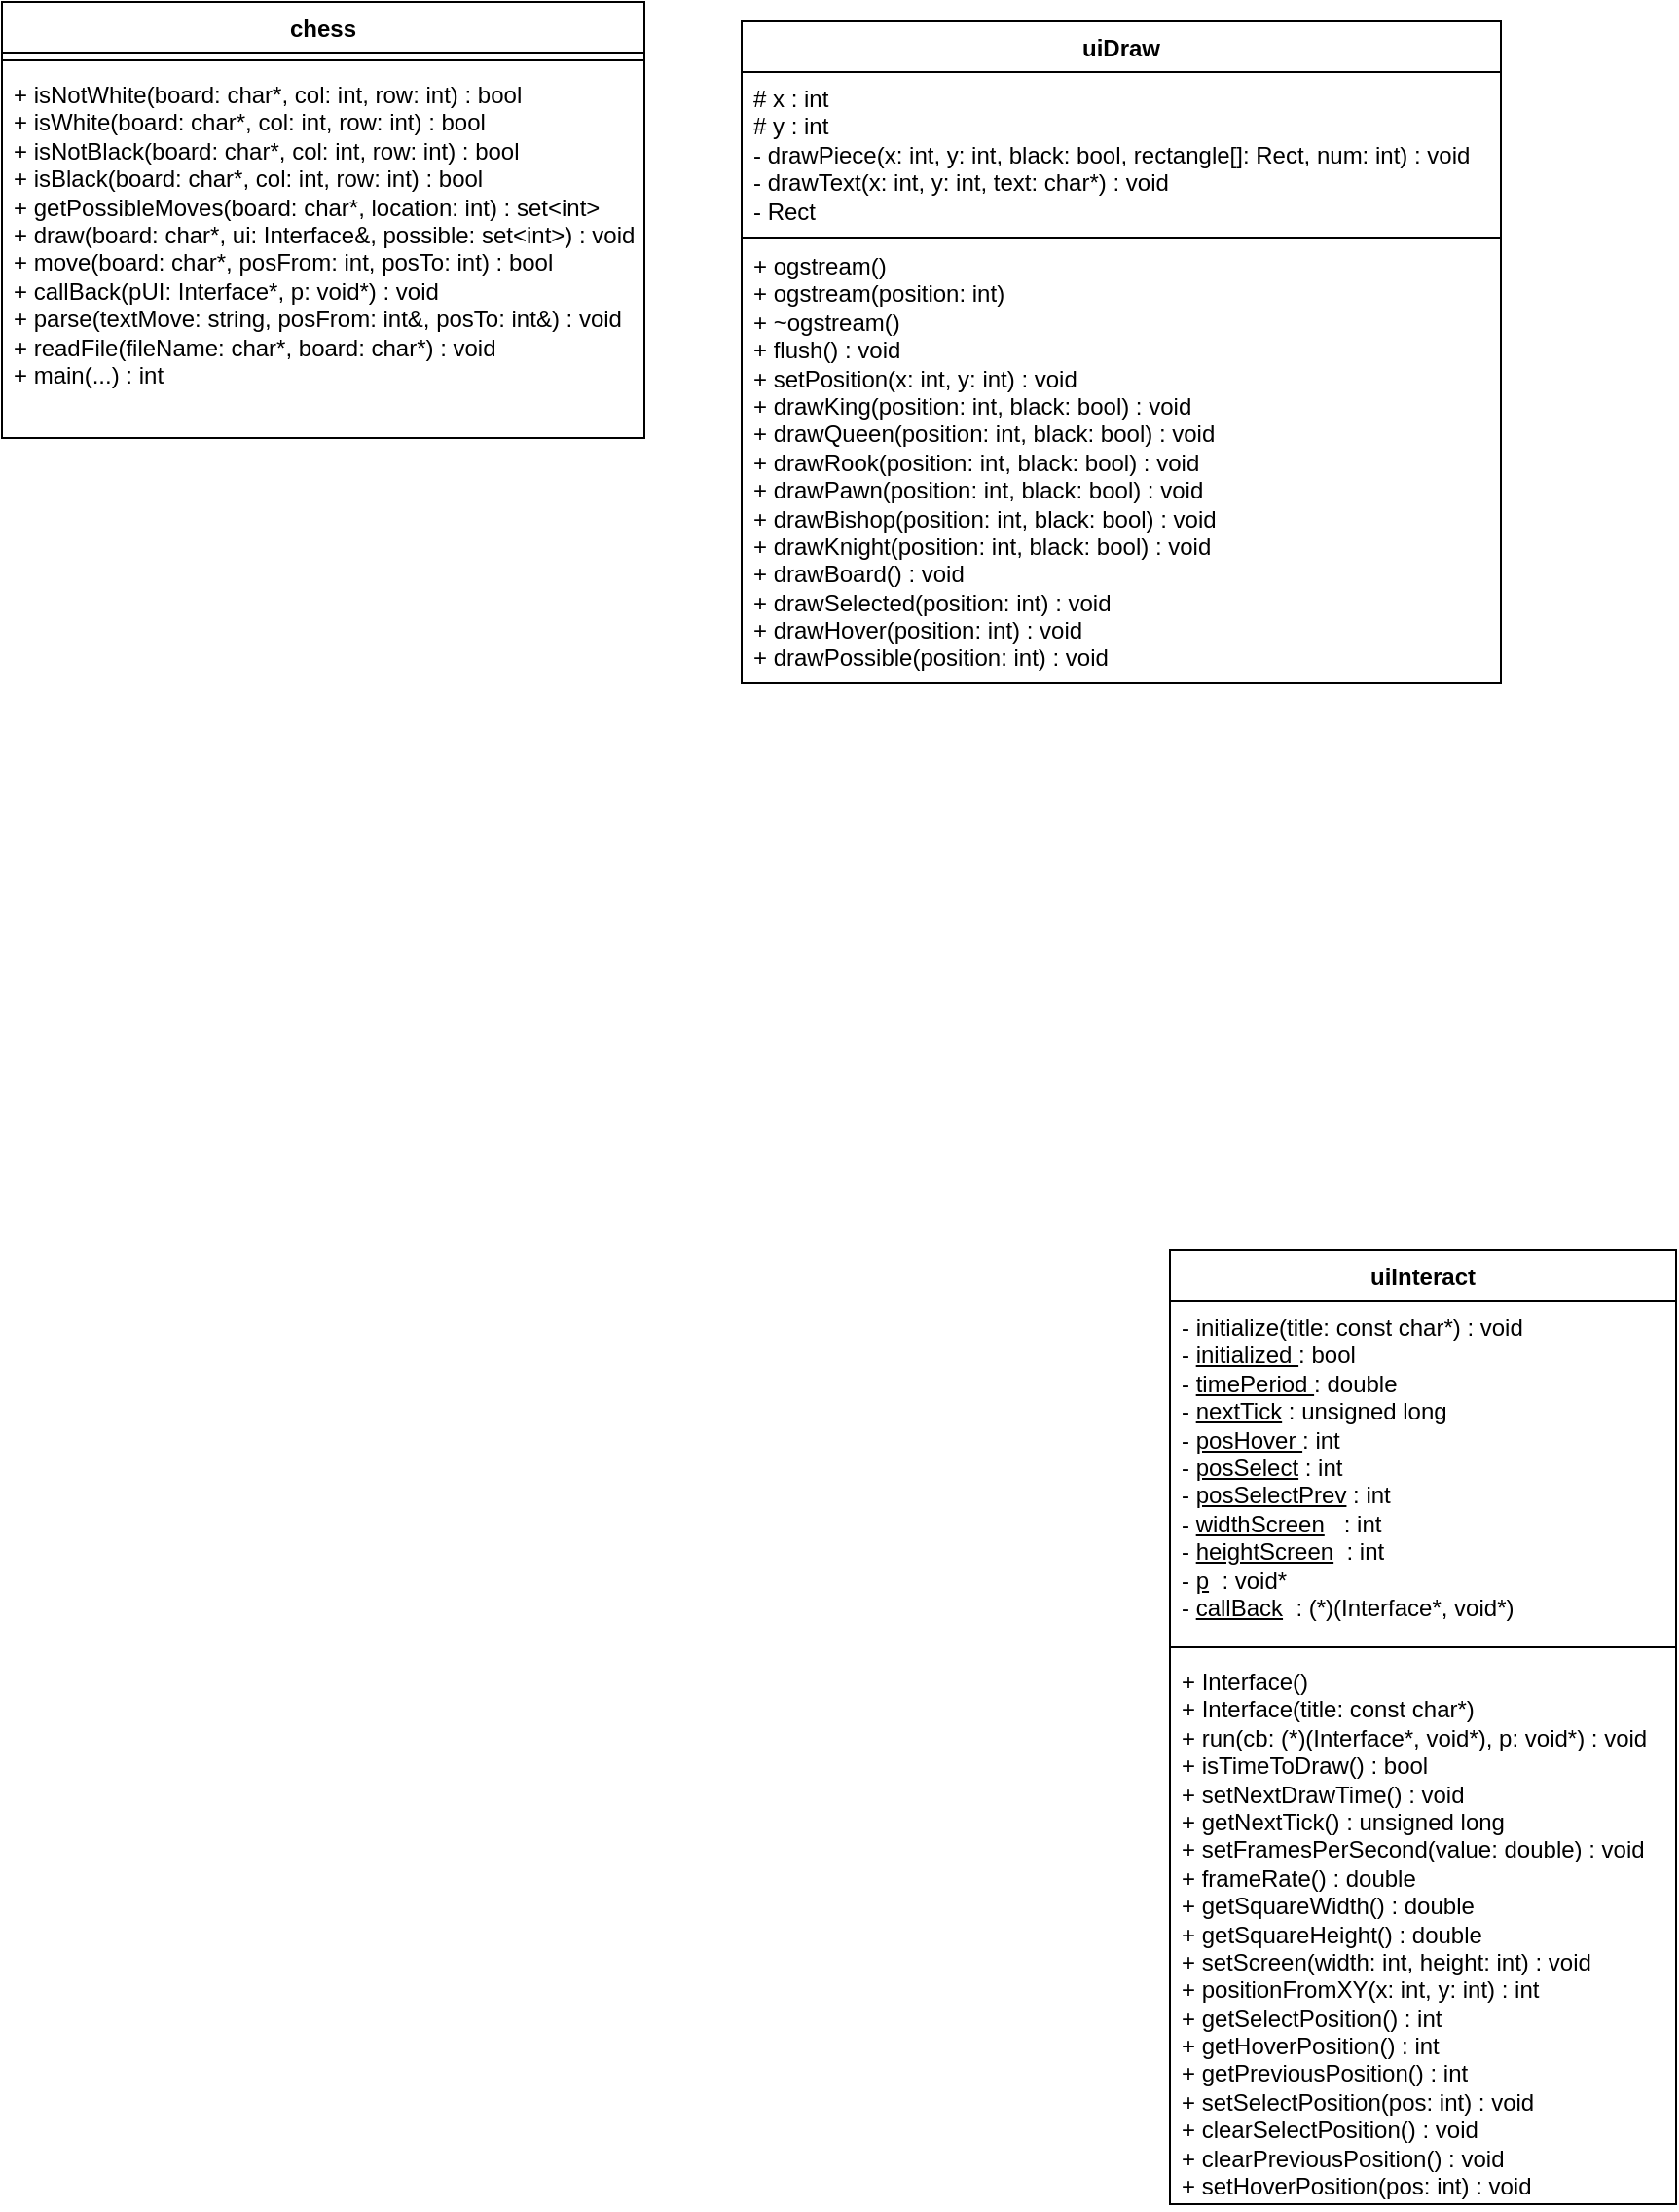 <mxfile version="28.2.3">
  <diagram name="Page-1" id="Q-_XIeChKCmGBlx5ck_n">
    <mxGraphModel dx="1188" dy="556" grid="0" gridSize="10" guides="1" tooltips="1" connect="1" arrows="1" fold="1" page="1" pageScale="1" pageWidth="1169" pageHeight="1654" math="0" shadow="0">
      <root>
        <mxCell id="0" />
        <mxCell id="1" parent="0" />
        <mxCell id="ScVGmL8pBqTF18JCCDvz-1" value="chess" style="swimlane;fontStyle=1;align=center;verticalAlign=top;childLayout=stackLayout;horizontal=1;startSize=26;horizontalStack=0;resizeParent=1;resizeParentMax=0;resizeLast=0;collapsible=1;marginBottom=0;whiteSpace=wrap;html=1;" vertex="1" parent="1">
          <mxGeometry x="70" y="100" width="330" height="224" as="geometry" />
        </mxCell>
        <mxCell id="ScVGmL8pBqTF18JCCDvz-3" value="" style="line;strokeWidth=1;fillColor=none;align=left;verticalAlign=middle;spacingTop=-1;spacingLeft=3;spacingRight=3;rotatable=0;labelPosition=right;points=[];portConstraint=eastwest;strokeColor=inherit;" vertex="1" parent="ScVGmL8pBqTF18JCCDvz-1">
          <mxGeometry y="26" width="330" height="8" as="geometry" />
        </mxCell>
        <mxCell id="ScVGmL8pBqTF18JCCDvz-4" value="+ isNotWhite(board: char*, col: int, row: int) : bool&lt;div&gt;&lt;div&gt;+ isWhite(board: char*, col: int, row: int) : bool&lt;/div&gt;&lt;div&gt;+ isNotBlack(board: char*, col: int, row: int) : bool&lt;/div&gt;&lt;div&gt;&lt;span style=&quot;background-color: transparent; color: light-dark(rgb(0, 0, 0), rgb(255, 255, 255));&quot;&gt;+ isBlack(board: char*, col: int, row: int) : bool&lt;/span&gt;&lt;/div&gt;&lt;div&gt;&lt;span style=&quot;background-color: transparent; color: light-dark(rgb(0, 0, 0), rgb(255, 255, 255));&quot;&gt;+ getPossibleMoves(board: char*, location: int) : set&amp;lt;int&amp;gt;&lt;/span&gt;&lt;/div&gt;&lt;div&gt;+ draw(board: char*, ui: Interface&amp;amp;, possible: set&amp;lt;int&amp;gt;) : void&lt;/div&gt;&lt;div&gt;+ move(board: char*, posFrom: int, posTo: int) : bool&lt;/div&gt;&lt;div&gt;+ callBack(pUI: Interface*, p: void*) : void&lt;/div&gt;&lt;div&gt;+ parse(textMove: string, posFrom: int&amp;amp;, posTo: int&amp;amp;) : void&lt;/div&gt;&lt;div&gt;&lt;span style=&quot;background-color: transparent; color: light-dark(rgb(0, 0, 0), rgb(255, 255, 255));&quot;&gt;+ readFile(fileName: char*, board: char*) : void&lt;/span&gt;&lt;/div&gt;&lt;div&gt;+ main(...) : int&lt;/div&gt;&lt;/div&gt;&lt;div&gt;&lt;br&gt;&lt;/div&gt;&lt;div&gt;&lt;br&gt;&lt;/div&gt;" style="text;strokeColor=none;fillColor=none;align=left;verticalAlign=top;spacingLeft=4;spacingRight=4;overflow=hidden;rotatable=0;points=[[0,0.5],[1,0.5]];portConstraint=eastwest;whiteSpace=wrap;html=1;" vertex="1" parent="ScVGmL8pBqTF18JCCDvz-1">
          <mxGeometry y="34" width="330" height="190" as="geometry" />
        </mxCell>
        <mxCell id="ScVGmL8pBqTF18JCCDvz-9" value="uiDraw" style="swimlane;fontStyle=1;align=center;verticalAlign=top;childLayout=stackLayout;horizontal=1;startSize=26;horizontalStack=0;resizeParent=1;resizeParentMax=0;resizeLast=0;collapsible=1;marginBottom=0;whiteSpace=wrap;html=1;" vertex="1" parent="1">
          <mxGeometry x="450" y="110" width="390" height="340" as="geometry" />
        </mxCell>
        <mxCell id="ScVGmL8pBqTF18JCCDvz-10" value="# x : int&lt;div&gt;# y : int&lt;/div&gt;&lt;div&gt;&lt;div&gt;- drawPiece(x: int, y: int, black: bool,&amp;nbsp;&lt;span style=&quot;background-color: transparent; color: light-dark(rgb(0, 0, 0), rgb(255, 255, 255));&quot;&gt;rectangle[]: Rect, num: int) : void&lt;br&gt;-&amp;nbsp;&lt;/span&gt;&lt;span style=&quot;background-color: transparent;&quot;&gt;drawText(x: int, y: int, text: char*) : void&lt;/span&gt;&lt;/div&gt;&lt;/div&gt;&lt;div&gt;- Rect&lt;/div&gt;" style="text;strokeColor=none;fillColor=none;align=left;verticalAlign=top;spacingLeft=4;spacingRight=4;overflow=hidden;rotatable=0;points=[[0,0.5],[1,0.5]];portConstraint=eastwest;whiteSpace=wrap;html=1;" vertex="1" parent="ScVGmL8pBqTF18JCCDvz-9">
          <mxGeometry y="26" width="390" height="84" as="geometry" />
        </mxCell>
        <mxCell id="ScVGmL8pBqTF18JCCDvz-11" value="" style="line;strokeWidth=1;fillColor=none;align=left;verticalAlign=middle;spacingTop=-1;spacingLeft=3;spacingRight=3;rotatable=0;labelPosition=right;points=[];portConstraint=eastwest;strokeColor=inherit;" vertex="1" parent="ScVGmL8pBqTF18JCCDvz-9">
          <mxGeometry y="110" width="390" height="2" as="geometry" />
        </mxCell>
        <mxCell id="ScVGmL8pBqTF18JCCDvz-12" value="&lt;div&gt;+ ogstream()&lt;/div&gt;&lt;div&gt;&lt;span style=&quot;background-color: transparent; color: light-dark(rgb(0, 0, 0), rgb(255, 255, 255));&quot;&gt;+ ogstream(position: int)&lt;/span&gt;&lt;/div&gt;&lt;div&gt;+ ~ogstream()&lt;/div&gt;&lt;div&gt;+ flush() : void&lt;/div&gt;&lt;div&gt;+ setPosition(x: int, y: int) : void&lt;/div&gt;&lt;div&gt;&lt;span style=&quot;background-color: transparent; color: light-dark(rgb(0, 0, 0), rgb(255, 255, 255));&quot;&gt;+ drawKing(position: int, black: bool) : void&lt;/span&gt;&lt;/div&gt;&lt;div&gt;+ drawQueen(position: int, black: bool) : void&lt;/div&gt;&lt;div&gt;+ drawRook(position: int, black: bool) : void&lt;/div&gt;&lt;div&gt;+ drawPawn(position: int, black: bool) : void&lt;/div&gt;&lt;div&gt;+ drawBishop(position: int, black: bool) : void&lt;/div&gt;&lt;div&gt;+ drawKnight(position: int, black: bool) : void&lt;/div&gt;&lt;div&gt;+ drawBoard() : void&amp;nbsp;&lt;/div&gt;&lt;div&gt;&lt;span style=&quot;background-color: transparent; color: light-dark(rgb(0, 0, 0), rgb(255, 255, 255));&quot;&gt;+ drawSelected(position: int) : void&amp;nbsp;&lt;/span&gt;&lt;/div&gt;&lt;div&gt;&lt;span style=&quot;background-color: transparent; color: light-dark(rgb(0, 0, 0), rgb(255, 255, 255));&quot;&gt;+ drawHover(position: int) : void&lt;/span&gt;&lt;/div&gt;&lt;div&gt;&lt;span style=&quot;background-color: transparent; color: light-dark(rgb(0, 0, 0), rgb(255, 255, 255));&quot;&gt;+ drawPossible(position: int) : void&amp;nbsp; &amp;nbsp;&lt;/span&gt;&lt;/div&gt;" style="text;strokeColor=none;fillColor=none;align=left;verticalAlign=top;spacingLeft=4;spacingRight=4;overflow=hidden;rotatable=0;points=[[0,0.5],[1,0.5]];portConstraint=eastwest;whiteSpace=wrap;html=1;" vertex="1" parent="ScVGmL8pBqTF18JCCDvz-9">
          <mxGeometry y="112" width="390" height="228" as="geometry" />
        </mxCell>
        <mxCell id="ScVGmL8pBqTF18JCCDvz-13" value="uiInteract" style="swimlane;fontStyle=1;align=center;verticalAlign=top;childLayout=stackLayout;horizontal=1;startSize=26;horizontalStack=0;resizeParent=1;resizeParentMax=0;resizeLast=0;collapsible=1;marginBottom=0;whiteSpace=wrap;html=1;" vertex="1" parent="1">
          <mxGeometry x="670" y="741" width="260" height="490" as="geometry" />
        </mxCell>
        <mxCell id="ScVGmL8pBqTF18JCCDvz-14" value="- initialize(title: const char*) : void&lt;div&gt;&lt;div&gt;- &lt;u&gt;initialized&amp;nbsp;&lt;/u&gt;: bool&lt;/div&gt;&lt;div&gt;- &lt;u&gt;timePeriod&amp;nbsp;&lt;/u&gt;: double&lt;/div&gt;&lt;div&gt;- &lt;u&gt;nextTick&lt;/u&gt;&amp;nbsp;: unsigned long&lt;/div&gt;&lt;div&gt;- &lt;u&gt;posHover&amp;nbsp;&lt;/u&gt;: int&lt;/div&gt;&lt;div&gt;- &lt;u&gt;posSelect&lt;/u&gt;&amp;nbsp;: int&lt;/div&gt;&lt;div&gt;- &lt;u&gt;posSelectPrev&lt;/u&gt; : int&lt;/div&gt;&lt;div&gt;- &lt;u&gt;widthScreen&lt;/u&gt;&amp;nbsp; &amp;nbsp;: int&lt;/div&gt;&lt;div&gt;- &lt;u&gt;heightScreen&lt;/u&gt;&amp;nbsp; : int&lt;/div&gt;&lt;div&gt;- &lt;u&gt;p&lt;/u&gt;&amp;nbsp; : void*&lt;/div&gt;&lt;div&gt;- &lt;u&gt;callBack&lt;/u&gt;&amp;nbsp; : (*)(Interface*, void*)&lt;/div&gt;&lt;/div&gt;" style="text;strokeColor=none;fillColor=none;align=left;verticalAlign=top;spacingLeft=4;spacingRight=4;overflow=hidden;rotatable=0;points=[[0,0.5],[1,0.5]];portConstraint=eastwest;whiteSpace=wrap;html=1;" vertex="1" parent="ScVGmL8pBqTF18JCCDvz-13">
          <mxGeometry y="26" width="260" height="174" as="geometry" />
        </mxCell>
        <mxCell id="ScVGmL8pBqTF18JCCDvz-15" value="" style="line;strokeWidth=1;fillColor=none;align=left;verticalAlign=middle;spacingTop=-1;spacingLeft=3;spacingRight=3;rotatable=0;labelPosition=right;points=[];portConstraint=eastwest;strokeColor=inherit;" vertex="1" parent="ScVGmL8pBqTF18JCCDvz-13">
          <mxGeometry y="200" width="260" height="8" as="geometry" />
        </mxCell>
        <mxCell id="ScVGmL8pBqTF18JCCDvz-16" value="&lt;div&gt;+ Interface()&lt;/div&gt;&lt;div&gt;+ Interface(title: const char*)&lt;/div&gt;&lt;div&gt;+ run(cb: (*)(Interface*, void*), p: void*) : void&lt;/div&gt;&lt;div&gt;+ isTimeToDraw() : bool&lt;/div&gt;&lt;div&gt;+ setNextDrawTime() : void&lt;/div&gt;&lt;div&gt;+ getNextTick() : unsigned long&lt;/div&gt;&lt;div&gt;+ setFramesPerSecond(value: double) : void&lt;/div&gt;&lt;div&gt;+ frameRate() : double&lt;/div&gt;&lt;div&gt;+ getSquareWidth() : double&lt;/div&gt;&lt;div&gt;+ getSquareHeight() : double&lt;/div&gt;&lt;div&gt;+ setScreen(width: int, height: int) : void&lt;/div&gt;&lt;div&gt;+ positionFromXY(x: int, y: int) : int&lt;/div&gt;&lt;div&gt;+ getSelectPosition() : int&lt;/div&gt;&lt;div&gt;+ getHoverPosition() : int&lt;/div&gt;&lt;div&gt;+ getPreviousPosition() : int&lt;/div&gt;&lt;div&gt;+ setSelectPosition(pos: int) : void&lt;/div&gt;&lt;div&gt;+ clearSelectPosition() : void&lt;/div&gt;&lt;div&gt;+ clearPreviousPosition() : void&lt;/div&gt;&lt;div&gt;+ setHoverPosition(pos: int) : void&lt;/div&gt;" style="text;strokeColor=none;fillColor=none;align=left;verticalAlign=top;spacingLeft=4;spacingRight=4;overflow=hidden;rotatable=0;points=[[0,0.5],[1,0.5]];portConstraint=eastwest;whiteSpace=wrap;html=1;" vertex="1" parent="ScVGmL8pBqTF18JCCDvz-13">
          <mxGeometry y="208" width="260" height="282" as="geometry" />
        </mxCell>
      </root>
    </mxGraphModel>
  </diagram>
</mxfile>

